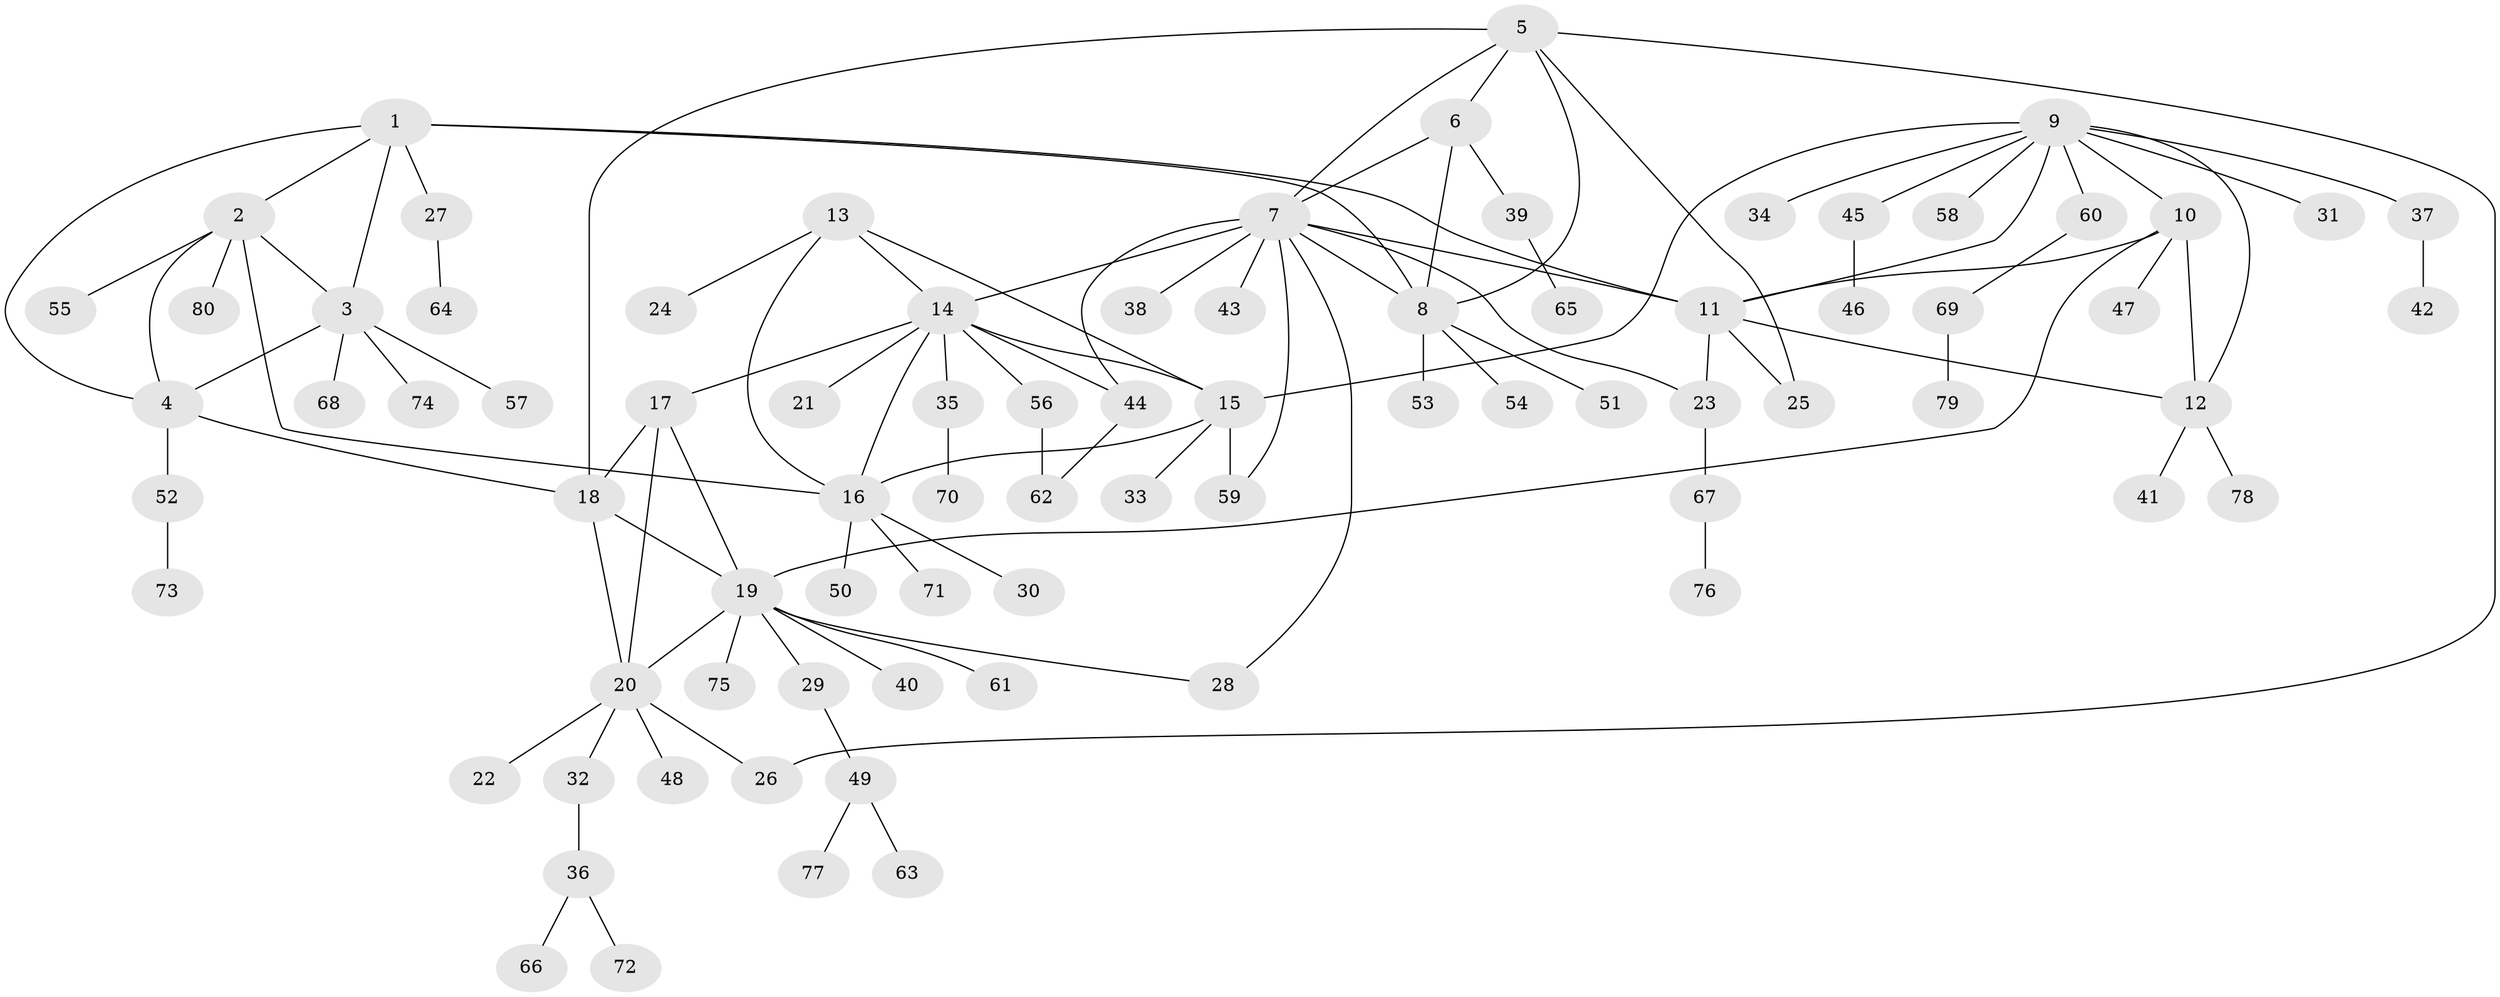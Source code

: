 // Generated by graph-tools (version 1.1) at 2025/26/03/09/25 03:26:46]
// undirected, 80 vertices, 107 edges
graph export_dot {
graph [start="1"]
  node [color=gray90,style=filled];
  1;
  2;
  3;
  4;
  5;
  6;
  7;
  8;
  9;
  10;
  11;
  12;
  13;
  14;
  15;
  16;
  17;
  18;
  19;
  20;
  21;
  22;
  23;
  24;
  25;
  26;
  27;
  28;
  29;
  30;
  31;
  32;
  33;
  34;
  35;
  36;
  37;
  38;
  39;
  40;
  41;
  42;
  43;
  44;
  45;
  46;
  47;
  48;
  49;
  50;
  51;
  52;
  53;
  54;
  55;
  56;
  57;
  58;
  59;
  60;
  61;
  62;
  63;
  64;
  65;
  66;
  67;
  68;
  69;
  70;
  71;
  72;
  73;
  74;
  75;
  76;
  77;
  78;
  79;
  80;
  1 -- 2;
  1 -- 3;
  1 -- 4;
  1 -- 8;
  1 -- 11;
  1 -- 27;
  2 -- 3;
  2 -- 4;
  2 -- 16;
  2 -- 55;
  2 -- 80;
  3 -- 4;
  3 -- 57;
  3 -- 68;
  3 -- 74;
  4 -- 18;
  4 -- 52;
  5 -- 6;
  5 -- 7;
  5 -- 8;
  5 -- 18;
  5 -- 25;
  5 -- 26;
  6 -- 7;
  6 -- 8;
  6 -- 39;
  7 -- 8;
  7 -- 11;
  7 -- 14;
  7 -- 23;
  7 -- 28;
  7 -- 38;
  7 -- 43;
  7 -- 44;
  7 -- 59;
  8 -- 51;
  8 -- 53;
  8 -- 54;
  9 -- 10;
  9 -- 11;
  9 -- 12;
  9 -- 15;
  9 -- 31;
  9 -- 34;
  9 -- 37;
  9 -- 45;
  9 -- 58;
  9 -- 60;
  10 -- 11;
  10 -- 12;
  10 -- 19;
  10 -- 47;
  11 -- 12;
  11 -- 23;
  11 -- 25;
  12 -- 41;
  12 -- 78;
  13 -- 14;
  13 -- 15;
  13 -- 16;
  13 -- 24;
  14 -- 15;
  14 -- 16;
  14 -- 17;
  14 -- 21;
  14 -- 35;
  14 -- 44;
  14 -- 56;
  15 -- 16;
  15 -- 33;
  15 -- 59;
  16 -- 30;
  16 -- 50;
  16 -- 71;
  17 -- 18;
  17 -- 19;
  17 -- 20;
  18 -- 19;
  18 -- 20;
  19 -- 20;
  19 -- 28;
  19 -- 29;
  19 -- 40;
  19 -- 61;
  19 -- 75;
  20 -- 22;
  20 -- 26;
  20 -- 32;
  20 -- 48;
  23 -- 67;
  27 -- 64;
  29 -- 49;
  32 -- 36;
  35 -- 70;
  36 -- 66;
  36 -- 72;
  37 -- 42;
  39 -- 65;
  44 -- 62;
  45 -- 46;
  49 -- 63;
  49 -- 77;
  52 -- 73;
  56 -- 62;
  60 -- 69;
  67 -- 76;
  69 -- 79;
}
